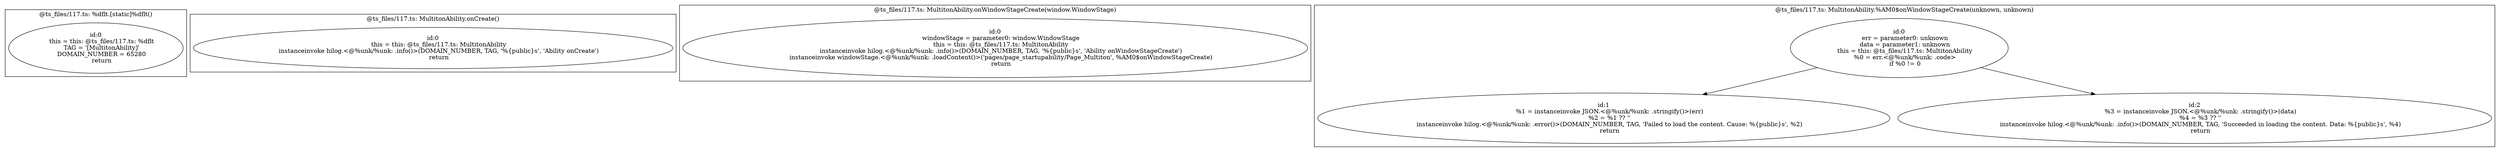 digraph "117.ts" {
subgraph "cluster_@ts_files/117.ts: %dflt.[static]%dflt()" {
  label="@ts_files/117.ts: %dflt.[static]%dflt()";
  Node33730 [label="id:0
      this = this: @ts_files/117.ts: %dflt
      TAG = '[MultitonAbility]'
      DOMAIN_NUMBER = 65280
      return"];
}
subgraph "cluster_@ts_files/117.ts: MultitonAbility.onCreate()" {
  label="@ts_files/117.ts: MultitonAbility.onCreate()";
  Node40100 [label="id:0
      this = this: @ts_files/117.ts: MultitonAbility
      instanceinvoke hilog.<@%unk/%unk: .info()>(DOMAIN_NUMBER, TAG, '%{public}s', 'Ability onCreate')
      return"];
}
subgraph "cluster_@ts_files/117.ts: MultitonAbility.onWindowStageCreate(window.WindowStage)" {
  label="@ts_files/117.ts: MultitonAbility.onWindowStageCreate(window.WindowStage)";
  Node69840 [label="id:0
      windowStage = parameter0: window.WindowStage
      this = this: @ts_files/117.ts: MultitonAbility
      instanceinvoke hilog.<@%unk/%unk: .info()>(DOMAIN_NUMBER, TAG, '%{public}s', 'Ability onWindowStageCreate')
      instanceinvoke windowStage.<@%unk/%unk: .loadContent()>('pages/page_startupability/Page_Multiton', %AM0$onWindowStageCreate)
      return"];
}
subgraph "cluster_@ts_files/117.ts: MultitonAbility.%AM0$onWindowStageCreate(unknown, unknown)" {
  label="@ts_files/117.ts: MultitonAbility.%AM0$onWindowStageCreate(unknown, unknown)";
  Node70490 [label="id:0
      err = parameter0: unknown
      data = parameter1: unknown
      this = this: @ts_files/117.ts: MultitonAbility
      %0 = err.<@%unk/%unk: .code>
      if %0 != 0"];
  Node70491 [label="id:1
      %1 = instanceinvoke JSON.<@%unk/%unk: .stringify()>(err)
      %2 = %1 ?? ''
      instanceinvoke hilog.<@%unk/%unk: .error()>(DOMAIN_NUMBER, TAG, 'Failed to load the content. Cause: %{public}s', %2)
      return"];
  Node70492 [label="id:2
      %3 = instanceinvoke JSON.<@%unk/%unk: .stringify()>(data)
      %4 = %3 ?? ''
      instanceinvoke hilog.<@%unk/%unk: .info()>(DOMAIN_NUMBER, TAG, 'Succeeded in loading the content. Data: %{public}s', %4)
      return"];
  Node70490 -> Node70491;
  Node70490 -> Node70492;
}
}
